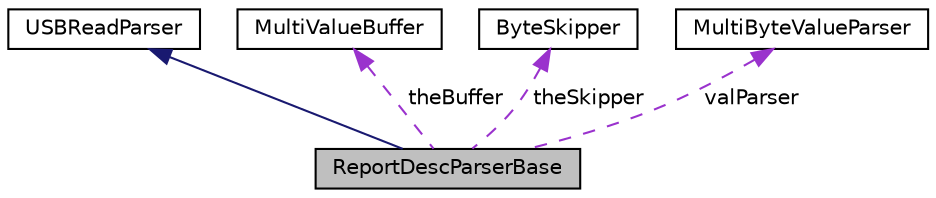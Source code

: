 digraph "ReportDescParserBase"
{
  edge [fontname="Helvetica",fontsize="10",labelfontname="Helvetica",labelfontsize="10"];
  node [fontname="Helvetica",fontsize="10",shape=record];
  Node1 [label="ReportDescParserBase",height=0.2,width=0.4,color="black", fillcolor="grey75", style="filled" fontcolor="black"];
  Node2 -> Node1 [dir="back",color="midnightblue",fontsize="10",style="solid",fontname="Helvetica"];
  Node2 [label="USBReadParser",height=0.2,width=0.4,color="black", fillcolor="white", style="filled",URL="$class_u_s_b_read_parser.html"];
  Node3 -> Node1 [dir="back",color="darkorchid3",fontsize="10",style="dashed",label=" theBuffer" ,fontname="Helvetica"];
  Node3 [label="MultiValueBuffer",height=0.2,width=0.4,color="black", fillcolor="white", style="filled",URL="$struct_multi_value_buffer.html"];
  Node4 -> Node1 [dir="back",color="darkorchid3",fontsize="10",style="dashed",label=" theSkipper" ,fontname="Helvetica"];
  Node4 [label="ByteSkipper",height=0.2,width=0.4,color="black", fillcolor="white", style="filled",URL="$class_byte_skipper.html"];
  Node5 -> Node1 [dir="back",color="darkorchid3",fontsize="10",style="dashed",label=" valParser" ,fontname="Helvetica"];
  Node5 [label="MultiByteValueParser",height=0.2,width=0.4,color="black", fillcolor="white", style="filled",URL="$class_multi_byte_value_parser.html"];
}

